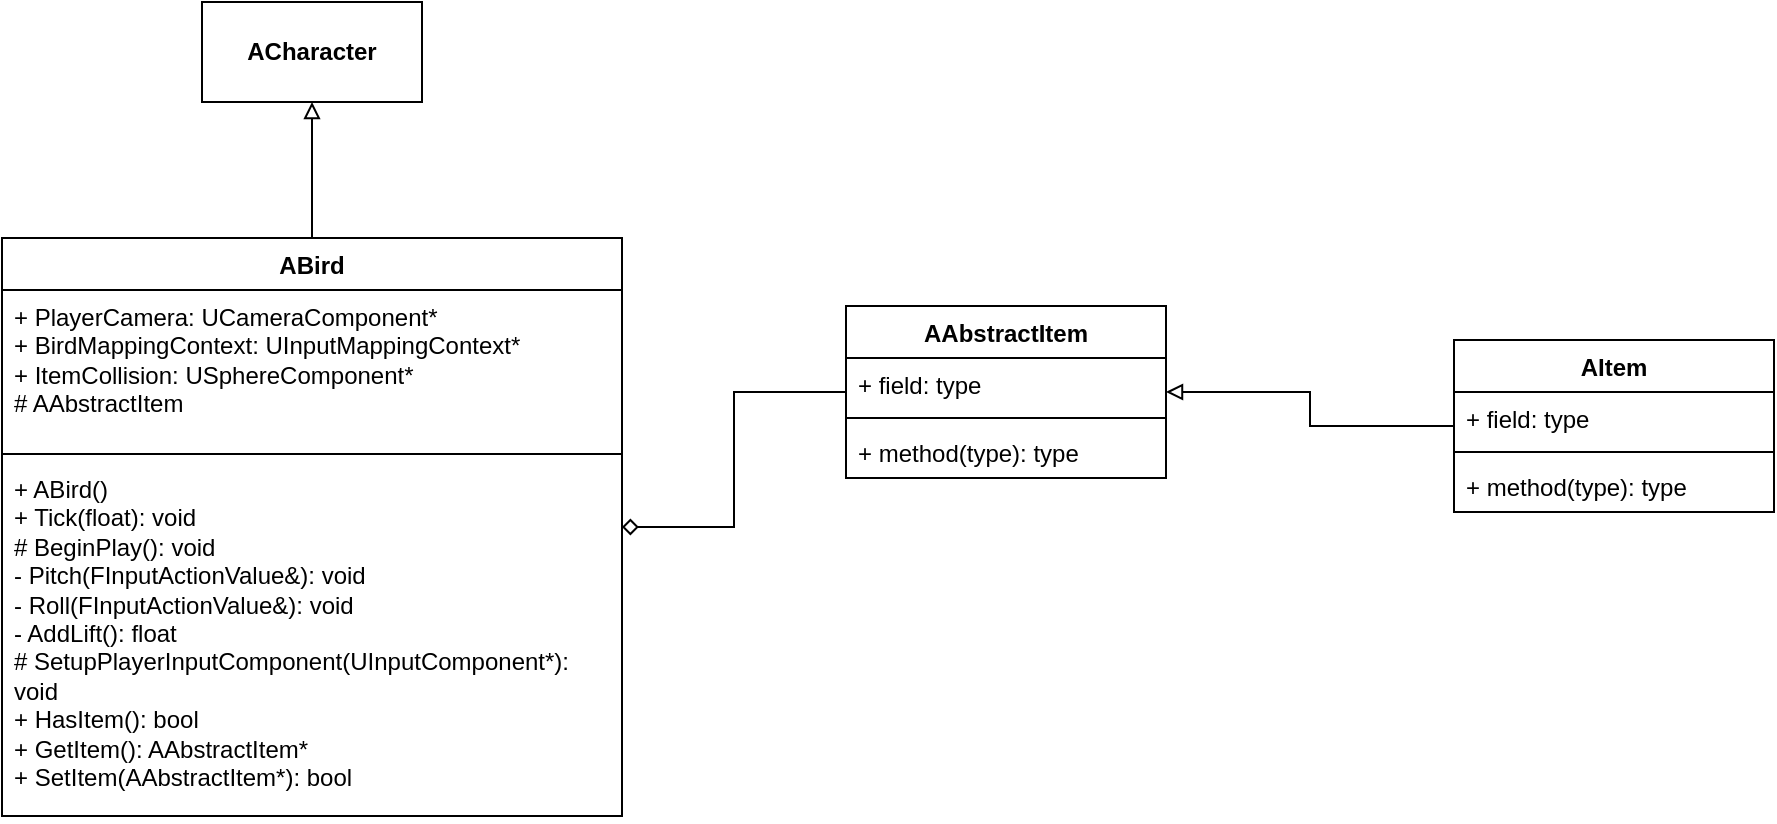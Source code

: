 <mxfile version="24.5.2" type="github">
  <diagram id="C5RBs43oDa-KdzZeNtuy" name="Page-1">
    <mxGraphModel dx="1744" dy="883" grid="0" gridSize="10" guides="1" tooltips="1" connect="1" arrows="1" fold="1" page="1" pageScale="1" pageWidth="827" pageHeight="1169" math="0" shadow="0">
      <root>
        <mxCell id="WIyWlLk6GJQsqaUBKTNV-0" />
        <mxCell id="WIyWlLk6GJQsqaUBKTNV-1" parent="WIyWlLk6GJQsqaUBKTNV-0" />
        <mxCell id="9s3J5k1NbUmUccbUoj_h-1" style="edgeStyle=orthogonalEdgeStyle;rounded=0;orthogonalLoop=1;jettySize=auto;html=1;endArrow=block;endFill=0;" edge="1" parent="WIyWlLk6GJQsqaUBKTNV-1" source="GQL9yN1Y066BIaTeurnw-0" target="9s3J5k1NbUmUccbUoj_h-0">
          <mxGeometry relative="1" as="geometry" />
        </mxCell>
        <mxCell id="9s3J5k1NbUmUccbUoj_h-10" style="edgeStyle=orthogonalEdgeStyle;rounded=0;orthogonalLoop=1;jettySize=auto;html=1;endArrow=none;endFill=0;startArrow=diamond;startFill=0;" edge="1" parent="WIyWlLk6GJQsqaUBKTNV-1" source="GQL9yN1Y066BIaTeurnw-0" target="9s3J5k1NbUmUccbUoj_h-2">
          <mxGeometry relative="1" as="geometry" />
        </mxCell>
        <mxCell id="GQL9yN1Y066BIaTeurnw-0" value="ABird" style="swimlane;fontStyle=1;align=center;verticalAlign=top;childLayout=stackLayout;horizontal=1;startSize=26;horizontalStack=0;resizeParent=1;resizeParentMax=0;resizeLast=0;collapsible=1;marginBottom=0;whiteSpace=wrap;html=1;" parent="WIyWlLk6GJQsqaUBKTNV-1" vertex="1">
          <mxGeometry x="284" y="154" width="310" height="289" as="geometry" />
        </mxCell>
        <mxCell id="GQL9yN1Y066BIaTeurnw-1" value="+ PlayerCamera:&amp;nbsp;UCameraComponent*&lt;div&gt;+ BirdMappingContext: UInputMappingContext*&lt;/div&gt;&lt;div&gt;+ ItemCollision:&amp;nbsp;USphereComponent*&lt;/div&gt;&lt;div&gt;# AAbstractItem&lt;/div&gt;" style="text;strokeColor=none;fillColor=none;align=left;verticalAlign=top;spacingLeft=4;spacingRight=4;overflow=hidden;rotatable=0;points=[[0,0.5],[1,0.5]];portConstraint=eastwest;whiteSpace=wrap;html=1;" parent="GQL9yN1Y066BIaTeurnw-0" vertex="1">
          <mxGeometry y="26" width="310" height="78" as="geometry" />
        </mxCell>
        <mxCell id="GQL9yN1Y066BIaTeurnw-2" value="" style="line;strokeWidth=1;fillColor=none;align=left;verticalAlign=middle;spacingTop=-1;spacingLeft=3;spacingRight=3;rotatable=0;labelPosition=right;points=[];portConstraint=eastwest;strokeColor=inherit;" parent="GQL9yN1Y066BIaTeurnw-0" vertex="1">
          <mxGeometry y="104" width="310" height="8" as="geometry" />
        </mxCell>
        <mxCell id="GQL9yN1Y066BIaTeurnw-3" value="&lt;div&gt;+ ABird()&lt;/div&gt;+ Tick(float): void&lt;div&gt;# BeginPlay(): void&lt;/div&gt;&lt;div&gt;- Pitch(FInputActionValue&amp;amp;): void&lt;/div&gt;&lt;div&gt;- Roll(FInputActionValue&amp;amp;): void&lt;/div&gt;&lt;div&gt;- AddLift(): float&lt;/div&gt;&lt;div&gt;# SetupPlayerInputComponent(UInputComponent*): void&lt;br&gt;&lt;/div&gt;&lt;div&gt;+ HasItem(): bool&lt;/div&gt;&lt;div&gt;+ GetItem(): AAbstractItem*&lt;/div&gt;&lt;div&gt;+ SetItem(AAbstractItem*): bool&lt;/div&gt;" style="text;strokeColor=none;fillColor=none;align=left;verticalAlign=top;spacingLeft=4;spacingRight=4;overflow=hidden;rotatable=0;points=[[0,0.5],[1,0.5]];portConstraint=eastwest;whiteSpace=wrap;html=1;" parent="GQL9yN1Y066BIaTeurnw-0" vertex="1">
          <mxGeometry y="112" width="310" height="177" as="geometry" />
        </mxCell>
        <mxCell id="9s3J5k1NbUmUccbUoj_h-0" value="&lt;b&gt;ACharacter&lt;/b&gt;" style="html=1;whiteSpace=wrap;" vertex="1" parent="WIyWlLk6GJQsqaUBKTNV-1">
          <mxGeometry x="384" y="36" width="110" height="50" as="geometry" />
        </mxCell>
        <mxCell id="9s3J5k1NbUmUccbUoj_h-2" value="AAbstractItem" style="swimlane;fontStyle=1;align=center;verticalAlign=top;childLayout=stackLayout;horizontal=1;startSize=26;horizontalStack=0;resizeParent=1;resizeParentMax=0;resizeLast=0;collapsible=1;marginBottom=0;whiteSpace=wrap;html=1;" vertex="1" parent="WIyWlLk6GJQsqaUBKTNV-1">
          <mxGeometry x="706" y="188" width="160" height="86" as="geometry" />
        </mxCell>
        <mxCell id="9s3J5k1NbUmUccbUoj_h-3" value="+ field: type" style="text;strokeColor=none;fillColor=none;align=left;verticalAlign=top;spacingLeft=4;spacingRight=4;overflow=hidden;rotatable=0;points=[[0,0.5],[1,0.5]];portConstraint=eastwest;whiteSpace=wrap;html=1;" vertex="1" parent="9s3J5k1NbUmUccbUoj_h-2">
          <mxGeometry y="26" width="160" height="26" as="geometry" />
        </mxCell>
        <mxCell id="9s3J5k1NbUmUccbUoj_h-4" value="" style="line;strokeWidth=1;fillColor=none;align=left;verticalAlign=middle;spacingTop=-1;spacingLeft=3;spacingRight=3;rotatable=0;labelPosition=right;points=[];portConstraint=eastwest;strokeColor=inherit;" vertex="1" parent="9s3J5k1NbUmUccbUoj_h-2">
          <mxGeometry y="52" width="160" height="8" as="geometry" />
        </mxCell>
        <mxCell id="9s3J5k1NbUmUccbUoj_h-5" value="+ method(type): type" style="text;strokeColor=none;fillColor=none;align=left;verticalAlign=top;spacingLeft=4;spacingRight=4;overflow=hidden;rotatable=0;points=[[0,0.5],[1,0.5]];portConstraint=eastwest;whiteSpace=wrap;html=1;" vertex="1" parent="9s3J5k1NbUmUccbUoj_h-2">
          <mxGeometry y="60" width="160" height="26" as="geometry" />
        </mxCell>
        <mxCell id="9s3J5k1NbUmUccbUoj_h-11" style="edgeStyle=orthogonalEdgeStyle;rounded=0;orthogonalLoop=1;jettySize=auto;html=1;endArrow=block;endFill=0;" edge="1" parent="WIyWlLk6GJQsqaUBKTNV-1" source="9s3J5k1NbUmUccbUoj_h-6" target="9s3J5k1NbUmUccbUoj_h-2">
          <mxGeometry relative="1" as="geometry" />
        </mxCell>
        <mxCell id="9s3J5k1NbUmUccbUoj_h-6" value="AItem" style="swimlane;fontStyle=1;align=center;verticalAlign=top;childLayout=stackLayout;horizontal=1;startSize=26;horizontalStack=0;resizeParent=1;resizeParentMax=0;resizeLast=0;collapsible=1;marginBottom=0;whiteSpace=wrap;html=1;" vertex="1" parent="WIyWlLk6GJQsqaUBKTNV-1">
          <mxGeometry x="1010" y="205" width="160" height="86" as="geometry" />
        </mxCell>
        <mxCell id="9s3J5k1NbUmUccbUoj_h-7" value="+ field: type" style="text;strokeColor=none;fillColor=none;align=left;verticalAlign=top;spacingLeft=4;spacingRight=4;overflow=hidden;rotatable=0;points=[[0,0.5],[1,0.5]];portConstraint=eastwest;whiteSpace=wrap;html=1;" vertex="1" parent="9s3J5k1NbUmUccbUoj_h-6">
          <mxGeometry y="26" width="160" height="26" as="geometry" />
        </mxCell>
        <mxCell id="9s3J5k1NbUmUccbUoj_h-8" value="" style="line;strokeWidth=1;fillColor=none;align=left;verticalAlign=middle;spacingTop=-1;spacingLeft=3;spacingRight=3;rotatable=0;labelPosition=right;points=[];portConstraint=eastwest;strokeColor=inherit;" vertex="1" parent="9s3J5k1NbUmUccbUoj_h-6">
          <mxGeometry y="52" width="160" height="8" as="geometry" />
        </mxCell>
        <mxCell id="9s3J5k1NbUmUccbUoj_h-9" value="+ method(type): type" style="text;strokeColor=none;fillColor=none;align=left;verticalAlign=top;spacingLeft=4;spacingRight=4;overflow=hidden;rotatable=0;points=[[0,0.5],[1,0.5]];portConstraint=eastwest;whiteSpace=wrap;html=1;" vertex="1" parent="9s3J5k1NbUmUccbUoj_h-6">
          <mxGeometry y="60" width="160" height="26" as="geometry" />
        </mxCell>
      </root>
    </mxGraphModel>
  </diagram>
</mxfile>
